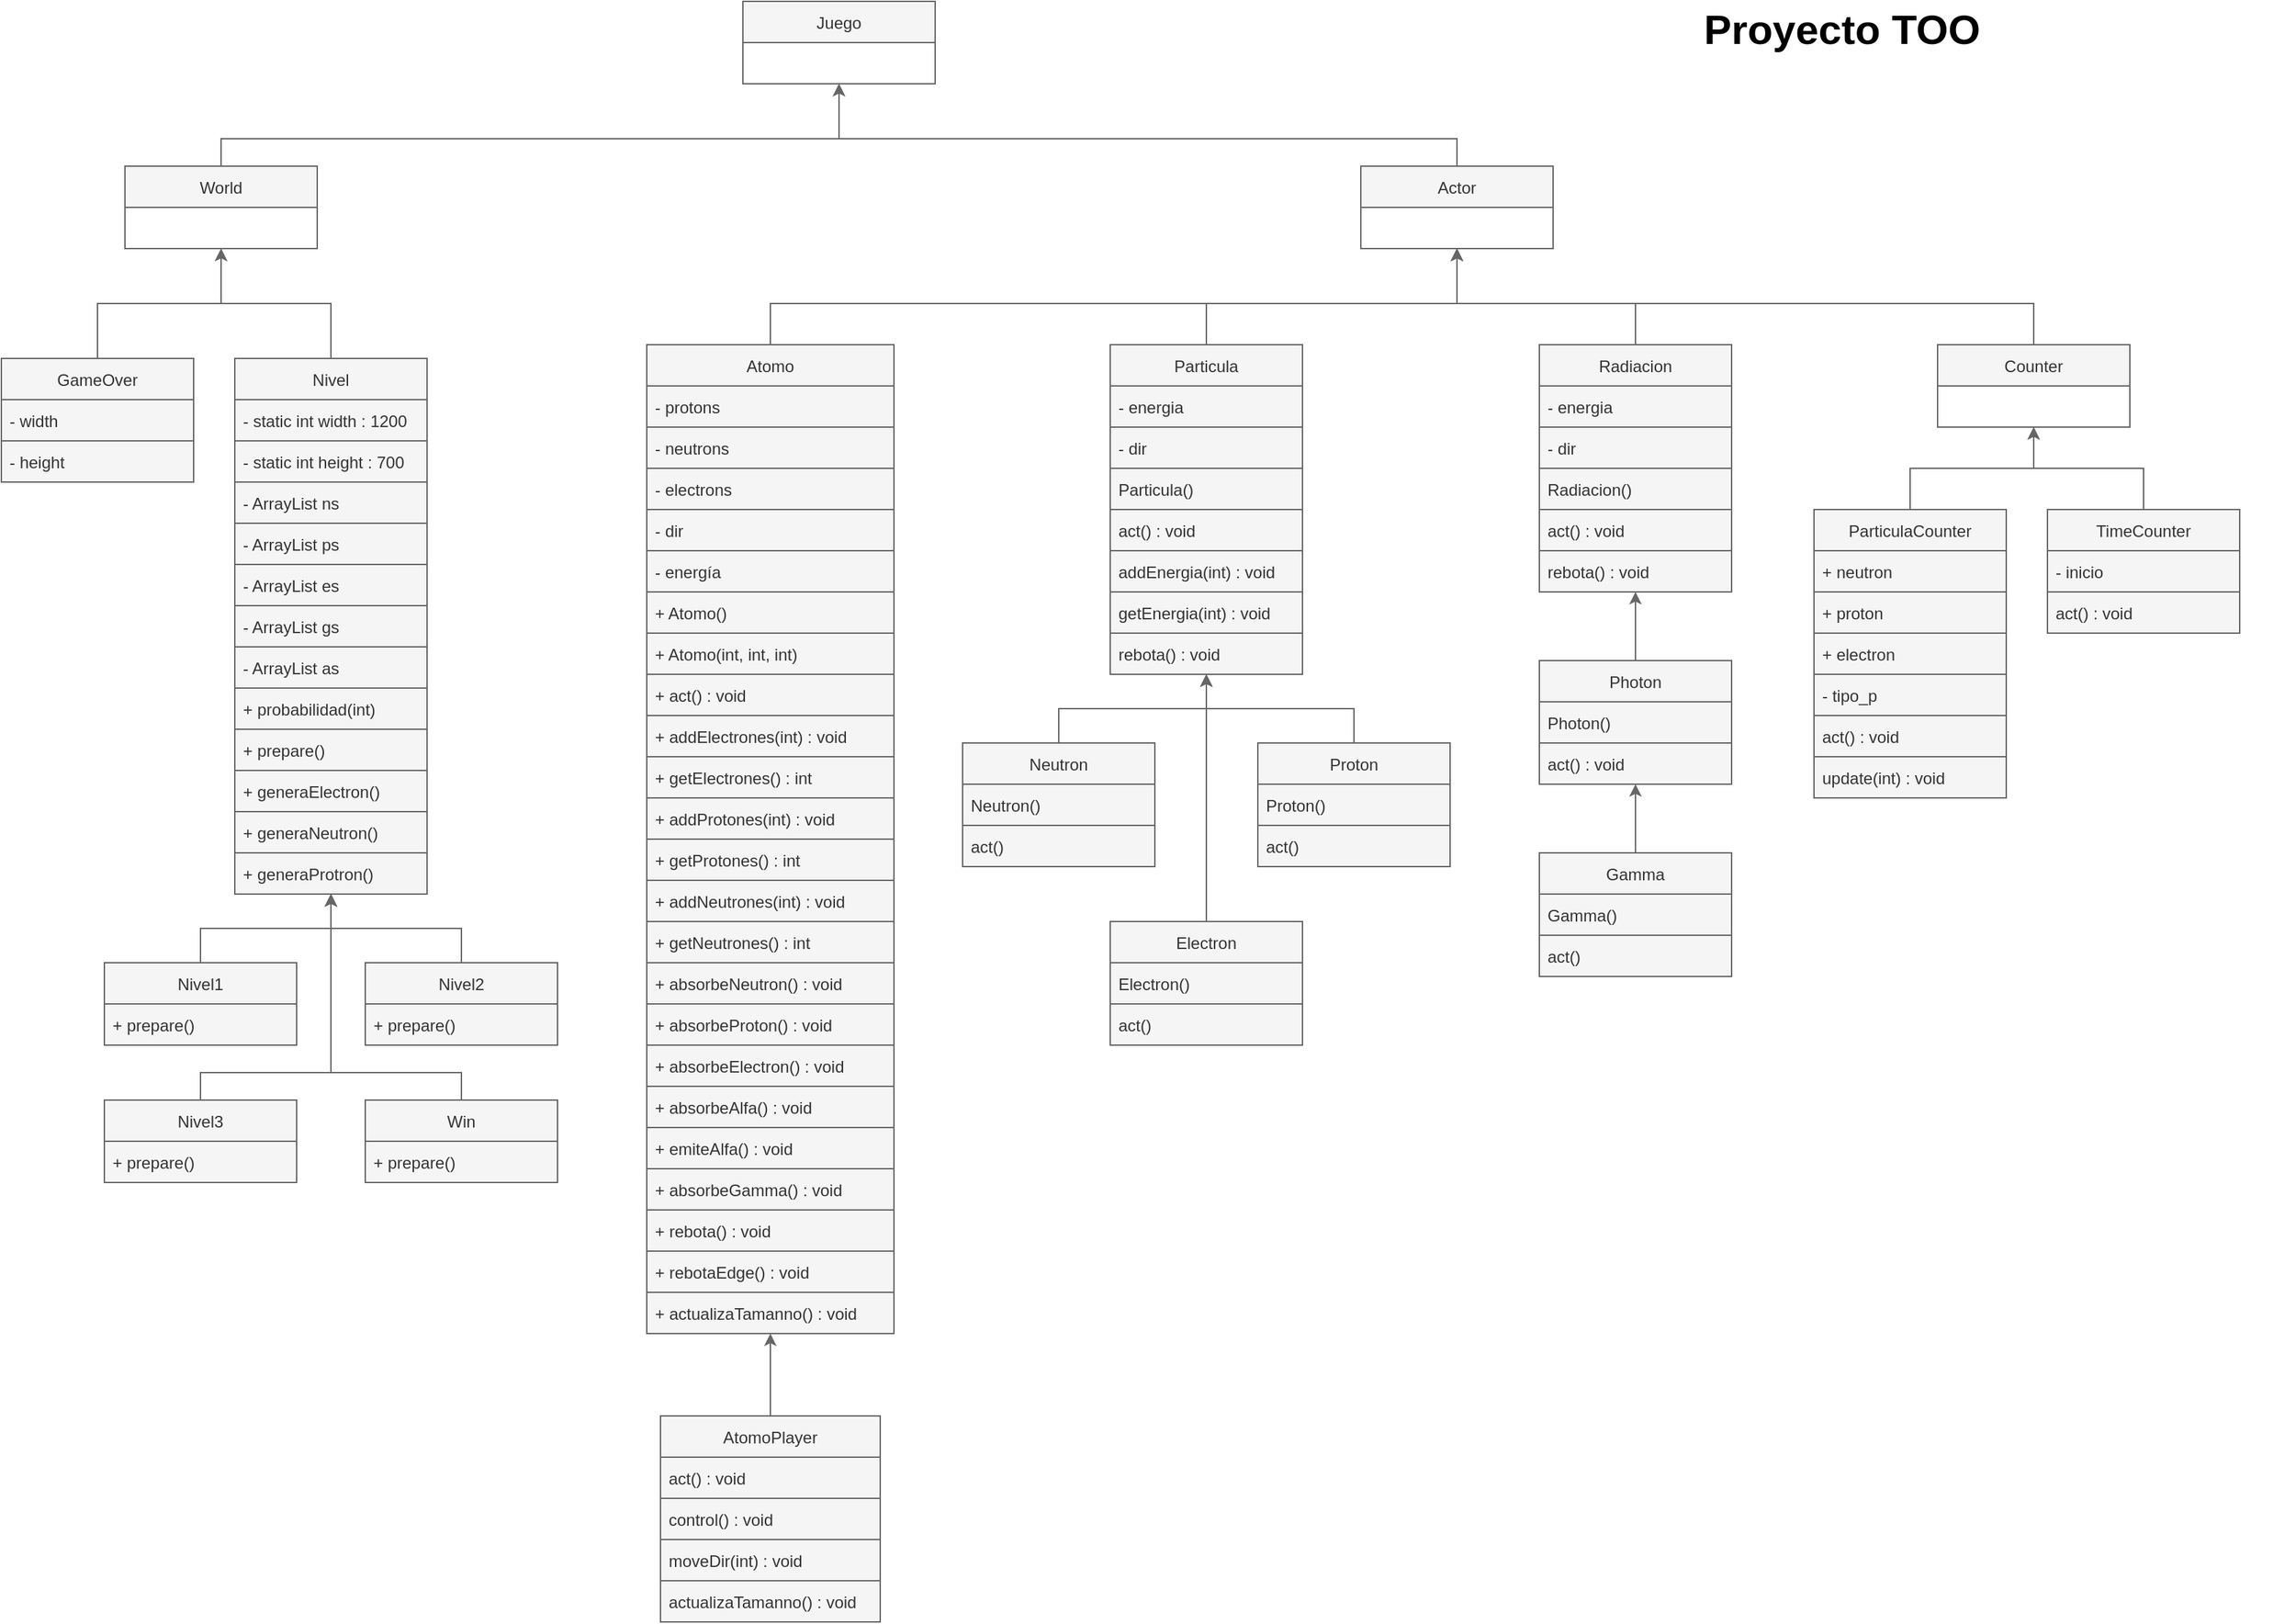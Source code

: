 <mxfile version="19.0.0" type="device"><diagram name="Page-1" id="929967ad-93f9-6ef4-fab6-5d389245f69c"><mxGraphModel dx="1953" dy="1684" grid="1" gridSize="10" guides="1" tooltips="1" connect="1" arrows="1" fold="1" page="1" pageScale="1.5" pageWidth="1169" pageHeight="826" background="none" math="0" shadow="0"><root><mxCell id="0" style=";html=1;"/><mxCell id="1" style=";html=1;" parent="0"/><mxCell id="1672d66443f91eb5-23" value="&lt;font style=&quot;font-size: 30px;&quot;&gt;Proyecto TOO&lt;/font&gt;" style="text;strokeColor=none;fillColor=none;html=1;fontSize=24;fontStyle=1;verticalAlign=middle;align=center;" parent="1" vertex="1"><mxGeometry x="1050" y="40" width="660" height="40" as="geometry"/></mxCell><mxCell id="9Eb0W257vRmYBk1aPoZu-35" style="edgeStyle=orthogonalEdgeStyle;rounded=0;orthogonalLoop=1;jettySize=auto;html=1;fillColor=#f5f5f5;strokeColor=#666666;" parent="1" source="9Eb0W257vRmYBk1aPoZu-1" target="9Eb0W257vRmYBk1aPoZu-31" edge="1"><mxGeometry relative="1" as="geometry"/></mxCell><mxCell id="9Eb0W257vRmYBk1aPoZu-1" value="Nivel" style="swimlane;fontStyle=0;childLayout=stackLayout;horizontal=1;startSize=30;horizontalStack=0;resizeParent=1;resizeParentMax=0;resizeLast=0;collapsible=1;marginBottom=0;fillColor=#f5f5f5;fontColor=#333333;strokeColor=#666666;" parent="1" vertex="1"><mxGeometry x="210" y="300" width="140" height="390" as="geometry"/></mxCell><mxCell id="9Eb0W257vRmYBk1aPoZu-2" value="- static int width : 1200" style="text;strokeColor=#666666;fillColor=#f5f5f5;align=left;verticalAlign=middle;spacingLeft=4;spacingRight=4;overflow=hidden;points=[[0,0.5],[1,0.5]];portConstraint=eastwest;rotatable=0;fontColor=#333333;" parent="9Eb0W257vRmYBk1aPoZu-1" vertex="1"><mxGeometry y="30" width="140" height="30" as="geometry"/></mxCell><mxCell id="9Eb0W257vRmYBk1aPoZu-3" value="- static int height : 700" style="text;strokeColor=#666666;fillColor=#f5f5f5;align=left;verticalAlign=middle;spacingLeft=4;spacingRight=4;overflow=hidden;points=[[0,0.5],[1,0.5]];portConstraint=eastwest;rotatable=0;fontColor=#333333;" parent="9Eb0W257vRmYBk1aPoZu-1" vertex="1"><mxGeometry y="60" width="140" height="30" as="geometry"/></mxCell><mxCell id="9Eb0W257vRmYBk1aPoZu-4" value="- ArrayList ns" style="text;strokeColor=#666666;fillColor=#f5f5f5;align=left;verticalAlign=middle;spacingLeft=4;spacingRight=4;overflow=hidden;points=[[0,0.5],[1,0.5]];portConstraint=eastwest;rotatable=0;fontColor=#333333;" parent="9Eb0W257vRmYBk1aPoZu-1" vertex="1"><mxGeometry y="90" width="140" height="30" as="geometry"/></mxCell><mxCell id="9Eb0W257vRmYBk1aPoZu-6" value="- ArrayList ps" style="text;strokeColor=#666666;fillColor=#f5f5f5;align=left;verticalAlign=middle;spacingLeft=4;spacingRight=4;overflow=hidden;points=[[0,0.5],[1,0.5]];portConstraint=eastwest;rotatable=0;fontColor=#333333;" parent="9Eb0W257vRmYBk1aPoZu-1" vertex="1"><mxGeometry y="120" width="140" height="30" as="geometry"/></mxCell><mxCell id="9Eb0W257vRmYBk1aPoZu-7" value="- ArrayList es" style="text;strokeColor=#666666;fillColor=#f5f5f5;align=left;verticalAlign=middle;spacingLeft=4;spacingRight=4;overflow=hidden;points=[[0,0.5],[1,0.5]];portConstraint=eastwest;rotatable=0;fontColor=#333333;" parent="9Eb0W257vRmYBk1aPoZu-1" vertex="1"><mxGeometry y="150" width="140" height="30" as="geometry"/></mxCell><mxCell id="9Eb0W257vRmYBk1aPoZu-8" value="- ArrayList gs" style="text;strokeColor=#666666;fillColor=#f5f5f5;align=left;verticalAlign=middle;spacingLeft=4;spacingRight=4;overflow=hidden;points=[[0,0.5],[1,0.5]];portConstraint=eastwest;rotatable=0;fontColor=#333333;" parent="9Eb0W257vRmYBk1aPoZu-1" vertex="1"><mxGeometry y="180" width="140" height="30" as="geometry"/></mxCell><mxCell id="9Eb0W257vRmYBk1aPoZu-9" value="- ArrayList as" style="text;strokeColor=#666666;fillColor=#f5f5f5;align=left;verticalAlign=middle;spacingLeft=4;spacingRight=4;overflow=hidden;points=[[0,0.5],[1,0.5]];portConstraint=eastwest;rotatable=0;fontColor=#333333;" parent="9Eb0W257vRmYBk1aPoZu-1" vertex="1"><mxGeometry y="210" width="140" height="30" as="geometry"/></mxCell><mxCell id="9Eb0W257vRmYBk1aPoZu-15" value="" style="endArrow=none;html=1;rounded=0;entryX=0.996;entryY=0.03;entryDx=0;entryDy=0;entryPerimeter=0;exitX=-0.004;exitY=0.062;exitDx=0;exitDy=0;exitPerimeter=0;fillColor=#f5f5f5;strokeColor=#666666;" parent="9Eb0W257vRmYBk1aPoZu-1" source="9Eb0W257vRmYBk1aPoZu-10" target="9Eb0W257vRmYBk1aPoZu-10" edge="1"><mxGeometry width="50" height="50" relative="1" as="geometry"><mxPoint x="40" y="290" as="sourcePoint"/><mxPoint x="90" y="240" as="targetPoint"/></mxGeometry></mxCell><mxCell id="9Eb0W257vRmYBk1aPoZu-10" value="+ probabilidad(int)" style="text;strokeColor=#666666;fillColor=#f5f5f5;align=left;verticalAlign=middle;spacingLeft=4;spacingRight=4;overflow=hidden;points=[[0,0.5],[1,0.5]];portConstraint=eastwest;rotatable=0;fontColor=#333333;" parent="9Eb0W257vRmYBk1aPoZu-1" vertex="1"><mxGeometry y="240" width="140" height="30" as="geometry"/></mxCell><mxCell id="9Eb0W257vRmYBk1aPoZu-11" value="+ prepare()" style="text;strokeColor=#666666;fillColor=#f5f5f5;align=left;verticalAlign=middle;spacingLeft=4;spacingRight=4;overflow=hidden;points=[[0,0.5],[1,0.5]];portConstraint=eastwest;rotatable=0;fontColor=#333333;" parent="9Eb0W257vRmYBk1aPoZu-1" vertex="1"><mxGeometry y="270" width="140" height="30" as="geometry"/></mxCell><mxCell id="9Eb0W257vRmYBk1aPoZu-12" value="+ generaElectron()" style="text;strokeColor=#666666;fillColor=#f5f5f5;align=left;verticalAlign=middle;spacingLeft=4;spacingRight=4;overflow=hidden;points=[[0,0.5],[1,0.5]];portConstraint=eastwest;rotatable=0;fontColor=#333333;" parent="9Eb0W257vRmYBk1aPoZu-1" vertex="1"><mxGeometry y="300" width="140" height="30" as="geometry"/></mxCell><mxCell id="9Eb0W257vRmYBk1aPoZu-13" value="+ generaNeutron()" style="text;strokeColor=#666666;fillColor=#f5f5f5;align=left;verticalAlign=middle;spacingLeft=4;spacingRight=4;overflow=hidden;points=[[0,0.5],[1,0.5]];portConstraint=eastwest;rotatable=0;fontColor=#333333;" parent="9Eb0W257vRmYBk1aPoZu-1" vertex="1"><mxGeometry y="330" width="140" height="30" as="geometry"/></mxCell><mxCell id="9Eb0W257vRmYBk1aPoZu-14" value="+ generaProtron()" style="text;strokeColor=#666666;fillColor=#f5f5f5;align=left;verticalAlign=middle;spacingLeft=4;spacingRight=4;overflow=hidden;points=[[0,0.5],[1,0.5]];portConstraint=eastwest;rotatable=0;fontColor=#333333;" parent="9Eb0W257vRmYBk1aPoZu-1" vertex="1"><mxGeometry y="360" width="140" height="30" as="geometry"/></mxCell><mxCell id="DuOHy_T7z2Vydz9IBFkA-38" style="edgeStyle=orthogonalEdgeStyle;shape=connector;rounded=0;orthogonalLoop=1;jettySize=auto;html=1;labelBackgroundColor=default;fontFamily=Helvetica;fontSize=11;fontColor=default;endArrow=classic;strokeColor=#666666;fillColor=#f5f5f5;" edge="1" parent="1" source="9Eb0W257vRmYBk1aPoZu-16" target="9Eb0W257vRmYBk1aPoZu-1"><mxGeometry relative="1" as="geometry"/></mxCell><mxCell id="9Eb0W257vRmYBk1aPoZu-16" value="Nivel1" style="swimlane;fontStyle=0;childLayout=stackLayout;horizontal=1;startSize=30;horizontalStack=0;resizeParent=1;resizeParentMax=0;resizeLast=0;collapsible=1;marginBottom=0;strokeColor=#666666;fillColor=#f5f5f5;fontColor=#333333;" parent="1" vertex="1"><mxGeometry x="115" y="740" width="140" height="60" as="geometry"/></mxCell><mxCell id="9Eb0W257vRmYBk1aPoZu-17" value="+ prepare()" style="text;strokeColor=#666666;fillColor=#f5f5f5;align=left;verticalAlign=middle;spacingLeft=4;spacingRight=4;overflow=hidden;points=[[0,0.5],[1,0.5]];portConstraint=eastwest;rotatable=0;fontColor=#333333;" parent="9Eb0W257vRmYBk1aPoZu-16" vertex="1"><mxGeometry y="30" width="140" height="30" as="geometry"/></mxCell><mxCell id="DuOHy_T7z2Vydz9IBFkA-39" style="edgeStyle=orthogonalEdgeStyle;shape=connector;rounded=0;orthogonalLoop=1;jettySize=auto;html=1;labelBackgroundColor=default;fontFamily=Helvetica;fontSize=11;fontColor=default;endArrow=classic;strokeColor=#666666;fillColor=#f5f5f5;" edge="1" parent="1" source="9Eb0W257vRmYBk1aPoZu-20" target="9Eb0W257vRmYBk1aPoZu-1"><mxGeometry relative="1" as="geometry"/></mxCell><mxCell id="9Eb0W257vRmYBk1aPoZu-20" value="Nivel2" style="swimlane;fontStyle=0;childLayout=stackLayout;horizontal=1;startSize=30;horizontalStack=0;resizeParent=1;resizeParentMax=0;resizeLast=0;collapsible=1;marginBottom=0;strokeColor=#666666;fillColor=#f5f5f5;fontColor=#333333;" parent="1" vertex="1"><mxGeometry x="305" y="740" width="140" height="60" as="geometry"/></mxCell><mxCell id="9Eb0W257vRmYBk1aPoZu-21" value="+ prepare()" style="text;strokeColor=#666666;fillColor=#f5f5f5;align=left;verticalAlign=middle;spacingLeft=4;spacingRight=4;overflow=hidden;points=[[0,0.5],[1,0.5]];portConstraint=eastwest;rotatable=0;fontColor=#333333;" parent="9Eb0W257vRmYBk1aPoZu-20" vertex="1"><mxGeometry y="30" width="140" height="30" as="geometry"/></mxCell><mxCell id="DuOHy_T7z2Vydz9IBFkA-41" style="edgeStyle=orthogonalEdgeStyle;shape=connector;rounded=0;orthogonalLoop=1;jettySize=auto;html=1;labelBackgroundColor=default;fontFamily=Helvetica;fontSize=11;fontColor=default;endArrow=classic;strokeColor=#666666;fillColor=#f5f5f5;" edge="1" parent="1" source="9Eb0W257vRmYBk1aPoZu-22" target="9Eb0W257vRmYBk1aPoZu-1"><mxGeometry relative="1" as="geometry"><Array as="points"><mxPoint x="185" y="820"/><mxPoint x="280" y="820"/></Array></mxGeometry></mxCell><mxCell id="9Eb0W257vRmYBk1aPoZu-22" value="Nivel3" style="swimlane;fontStyle=0;childLayout=stackLayout;horizontal=1;startSize=30;horizontalStack=0;resizeParent=1;resizeParentMax=0;resizeLast=0;collapsible=1;marginBottom=0;strokeColor=#666666;fillColor=#f5f5f5;fontColor=#333333;" parent="1" vertex="1"><mxGeometry x="115" y="840" width="140" height="60" as="geometry"/></mxCell><mxCell id="9Eb0W257vRmYBk1aPoZu-23" value="+ prepare()" style="text;strokeColor=#666666;fillColor=#f5f5f5;align=left;verticalAlign=middle;spacingLeft=4;spacingRight=4;overflow=hidden;points=[[0,0.5],[1,0.5]];portConstraint=eastwest;rotatable=0;fontColor=#333333;" parent="9Eb0W257vRmYBk1aPoZu-22" vertex="1"><mxGeometry y="30" width="140" height="30" as="geometry"/></mxCell><mxCell id="DuOHy_T7z2Vydz9IBFkA-50" style="edgeStyle=orthogonalEdgeStyle;shape=connector;rounded=0;orthogonalLoop=1;jettySize=auto;html=1;labelBackgroundColor=default;fontFamily=Helvetica;fontSize=11;fontColor=default;endArrow=classic;strokeColor=#666666;fillColor=#f5f5f5;" edge="1" parent="1" source="9Eb0W257vRmYBk1aPoZu-31" target="9Eb0W257vRmYBk1aPoZu-114"><mxGeometry relative="1" as="geometry"><Array as="points"><mxPoint x="200" y="140"/><mxPoint x="650" y="140"/></Array></mxGeometry></mxCell><mxCell id="9Eb0W257vRmYBk1aPoZu-31" value="World" style="swimlane;fontStyle=0;childLayout=stackLayout;horizontal=1;startSize=30;horizontalStack=0;resizeParent=1;resizeParentMax=0;resizeLast=0;collapsible=1;marginBottom=0;strokeColor=#666666;fillColor=#f5f5f5;fontColor=#333333;" parent="1" vertex="1"><mxGeometry x="130" y="160" width="140" height="60" as="geometry"/></mxCell><mxCell id="DuOHy_T7z2Vydz9IBFkA-51" style="edgeStyle=orthogonalEdgeStyle;shape=connector;rounded=0;orthogonalLoop=1;jettySize=auto;html=1;labelBackgroundColor=default;fontFamily=Helvetica;fontSize=11;fontColor=default;endArrow=classic;strokeColor=#666666;fillColor=#f5f5f5;" edge="1" parent="1" source="9Eb0W257vRmYBk1aPoZu-36" target="9Eb0W257vRmYBk1aPoZu-114"><mxGeometry relative="1" as="geometry"><Array as="points"><mxPoint x="1100" y="140"/><mxPoint x="650" y="140"/></Array></mxGeometry></mxCell><mxCell id="9Eb0W257vRmYBk1aPoZu-36" value="Actor" style="swimlane;fontStyle=0;childLayout=stackLayout;horizontal=1;startSize=30;horizontalStack=0;resizeParent=1;resizeParentMax=0;resizeLast=0;collapsible=1;marginBottom=0;strokeColor=#666666;fillColor=#f5f5f5;fontColor=#333333;" parent="1" vertex="1"><mxGeometry x="1030" y="160" width="140" height="60" as="geometry"/></mxCell><mxCell id="DuOHy_T7z2Vydz9IBFkA-46" style="edgeStyle=orthogonalEdgeStyle;shape=connector;rounded=0;orthogonalLoop=1;jettySize=auto;html=1;labelBackgroundColor=default;fontFamily=Helvetica;fontSize=11;fontColor=default;endArrow=classic;strokeColor=#666666;fillColor=#f5f5f5;" edge="1" parent="1" source="9Eb0W257vRmYBk1aPoZu-40" target="9Eb0W257vRmYBk1aPoZu-36"><mxGeometry relative="1" as="geometry"><Array as="points"><mxPoint x="600" y="260"/><mxPoint x="1100" y="260"/></Array></mxGeometry></mxCell><mxCell id="9Eb0W257vRmYBk1aPoZu-40" value="Atomo" style="swimlane;fontStyle=0;childLayout=stackLayout;horizontal=1;startSize=30;horizontalStack=0;resizeParent=1;resizeParentMax=0;resizeLast=0;collapsible=1;marginBottom=0;strokeColor=#666666;fillColor=#f5f5f5;fontColor=#333333;" parent="1" vertex="1"><mxGeometry x="510" y="290" width="180" height="720" as="geometry"/></mxCell><mxCell id="9Eb0W257vRmYBk1aPoZu-41" value="- protons" style="text;strokeColor=#666666;fillColor=#f5f5f5;align=left;verticalAlign=middle;spacingLeft=4;spacingRight=4;overflow=hidden;points=[[0,0.5],[1,0.5]];portConstraint=eastwest;rotatable=0;fontColor=#333333;" parent="9Eb0W257vRmYBk1aPoZu-40" vertex="1"><mxGeometry y="30" width="180" height="30" as="geometry"/></mxCell><mxCell id="9Eb0W257vRmYBk1aPoZu-42" value="- neutrons" style="text;strokeColor=#666666;fillColor=#f5f5f5;align=left;verticalAlign=middle;spacingLeft=4;spacingRight=4;overflow=hidden;points=[[0,0.5],[1,0.5]];portConstraint=eastwest;rotatable=0;fontColor=#333333;" parent="9Eb0W257vRmYBk1aPoZu-40" vertex="1"><mxGeometry y="60" width="180" height="30" as="geometry"/></mxCell><mxCell id="9Eb0W257vRmYBk1aPoZu-43" value="- electrons" style="text;strokeColor=#666666;fillColor=#f5f5f5;align=left;verticalAlign=middle;spacingLeft=4;spacingRight=4;overflow=hidden;points=[[0,0.5],[1,0.5]];portConstraint=eastwest;rotatable=0;fontColor=#333333;" parent="9Eb0W257vRmYBk1aPoZu-40" vertex="1"><mxGeometry y="90" width="180" height="30" as="geometry"/></mxCell><mxCell id="9Eb0W257vRmYBk1aPoZu-44" value="- dir" style="text;strokeColor=#666666;fillColor=#f5f5f5;align=left;verticalAlign=middle;spacingLeft=4;spacingRight=4;overflow=hidden;points=[[0,0.5],[1,0.5]];portConstraint=eastwest;rotatable=0;fontColor=#333333;" parent="9Eb0W257vRmYBk1aPoZu-40" vertex="1"><mxGeometry y="120" width="180" height="30" as="geometry"/></mxCell><mxCell id="9Eb0W257vRmYBk1aPoZu-45" value="- energía" style="text;strokeColor=#666666;fillColor=#f5f5f5;align=left;verticalAlign=middle;spacingLeft=4;spacingRight=4;overflow=hidden;points=[[0,0.5],[1,0.5]];portConstraint=eastwest;rotatable=0;fontColor=#333333;" parent="9Eb0W257vRmYBk1aPoZu-40" vertex="1"><mxGeometry y="150" width="180" height="30" as="geometry"/></mxCell><mxCell id="9Eb0W257vRmYBk1aPoZu-46" value="+ Atomo()" style="text;strokeColor=#666666;fillColor=#f5f5f5;align=left;verticalAlign=middle;spacingLeft=4;spacingRight=4;overflow=hidden;points=[[0,0.5],[1,0.5]];portConstraint=eastwest;rotatable=0;fontColor=#333333;" parent="9Eb0W257vRmYBk1aPoZu-40" vertex="1"><mxGeometry y="180" width="180" height="30" as="geometry"/></mxCell><mxCell id="9Eb0W257vRmYBk1aPoZu-47" value="+ Atomo(int, int, int)" style="text;strokeColor=#666666;fillColor=#f5f5f5;align=left;verticalAlign=middle;spacingLeft=4;spacingRight=4;overflow=hidden;points=[[0,0.5],[1,0.5]];portConstraint=eastwest;rotatable=0;fontColor=#333333;" parent="9Eb0W257vRmYBk1aPoZu-40" vertex="1"><mxGeometry y="210" width="180" height="30" as="geometry"/></mxCell><mxCell id="9Eb0W257vRmYBk1aPoZu-49" value="+ act() : void" style="text;strokeColor=#666666;fillColor=#f5f5f5;align=left;verticalAlign=middle;spacingLeft=4;spacingRight=4;overflow=hidden;points=[[0,0.5],[1,0.5]];portConstraint=eastwest;rotatable=0;fontColor=#333333;" parent="9Eb0W257vRmYBk1aPoZu-40" vertex="1"><mxGeometry y="240" width="180" height="30" as="geometry"/></mxCell><mxCell id="9Eb0W257vRmYBk1aPoZu-48" value="+ addElectrones(int) : void" style="text;strokeColor=#666666;fillColor=#f5f5f5;align=left;verticalAlign=middle;spacingLeft=4;spacingRight=4;overflow=hidden;points=[[0,0.5],[1,0.5]];portConstraint=eastwest;rotatable=0;fontColor=#333333;" parent="9Eb0W257vRmYBk1aPoZu-40" vertex="1"><mxGeometry y="270" width="180" height="30" as="geometry"/></mxCell><mxCell id="9Eb0W257vRmYBk1aPoZu-50" value="+ getElectrones() : int" style="text;strokeColor=#666666;fillColor=#f5f5f5;align=left;verticalAlign=middle;spacingLeft=4;spacingRight=4;overflow=hidden;points=[[0,0.5],[1,0.5]];portConstraint=eastwest;rotatable=0;fontColor=#333333;" parent="9Eb0W257vRmYBk1aPoZu-40" vertex="1"><mxGeometry y="300" width="180" height="30" as="geometry"/></mxCell><mxCell id="9Eb0W257vRmYBk1aPoZu-51" value="+ addProtones(int) : void" style="text;strokeColor=#666666;fillColor=#f5f5f5;align=left;verticalAlign=middle;spacingLeft=4;spacingRight=4;overflow=hidden;points=[[0,0.5],[1,0.5]];portConstraint=eastwest;rotatable=0;fontColor=#333333;" parent="9Eb0W257vRmYBk1aPoZu-40" vertex="1"><mxGeometry y="330" width="180" height="30" as="geometry"/></mxCell><mxCell id="9Eb0W257vRmYBk1aPoZu-52" value="+ getProtones() : int" style="text;strokeColor=#666666;fillColor=#f5f5f5;align=left;verticalAlign=middle;spacingLeft=4;spacingRight=4;overflow=hidden;points=[[0,0.5],[1,0.5]];portConstraint=eastwest;rotatable=0;fontColor=#333333;" parent="9Eb0W257vRmYBk1aPoZu-40" vertex="1"><mxGeometry y="360" width="180" height="30" as="geometry"/></mxCell><mxCell id="9Eb0W257vRmYBk1aPoZu-53" value="+ addNeutrones(int) : void" style="text;strokeColor=#666666;fillColor=#f5f5f5;align=left;verticalAlign=middle;spacingLeft=4;spacingRight=4;overflow=hidden;points=[[0,0.5],[1,0.5]];portConstraint=eastwest;rotatable=0;fontColor=#333333;" parent="9Eb0W257vRmYBk1aPoZu-40" vertex="1"><mxGeometry y="390" width="180" height="30" as="geometry"/></mxCell><mxCell id="9Eb0W257vRmYBk1aPoZu-54" value="+ getNeutrones() : int" style="text;strokeColor=#666666;fillColor=#f5f5f5;align=left;verticalAlign=middle;spacingLeft=4;spacingRight=4;overflow=hidden;points=[[0,0.5],[1,0.5]];portConstraint=eastwest;rotatable=0;fontColor=#333333;" parent="9Eb0W257vRmYBk1aPoZu-40" vertex="1"><mxGeometry y="420" width="180" height="30" as="geometry"/></mxCell><mxCell id="9Eb0W257vRmYBk1aPoZu-55" value="+ absorbeNeutron() : void" style="text;strokeColor=#666666;fillColor=#f5f5f5;align=left;verticalAlign=middle;spacingLeft=4;spacingRight=4;overflow=hidden;points=[[0,0.5],[1,0.5]];portConstraint=eastwest;rotatable=0;fontColor=#333333;" parent="9Eb0W257vRmYBk1aPoZu-40" vertex="1"><mxGeometry y="450" width="180" height="30" as="geometry"/></mxCell><mxCell id="9Eb0W257vRmYBk1aPoZu-56" value="+ absorbeProton() : void" style="text;strokeColor=#666666;fillColor=#f5f5f5;align=left;verticalAlign=middle;spacingLeft=4;spacingRight=4;overflow=hidden;points=[[0,0.5],[1,0.5]];portConstraint=eastwest;rotatable=0;fontColor=#333333;" parent="9Eb0W257vRmYBk1aPoZu-40" vertex="1"><mxGeometry y="480" width="180" height="30" as="geometry"/></mxCell><mxCell id="9Eb0W257vRmYBk1aPoZu-57" value="+ absorbeElectron() : void" style="text;strokeColor=#666666;fillColor=#f5f5f5;align=left;verticalAlign=middle;spacingLeft=4;spacingRight=4;overflow=hidden;points=[[0,0.5],[1,0.5]];portConstraint=eastwest;rotatable=0;fontColor=#333333;" parent="9Eb0W257vRmYBk1aPoZu-40" vertex="1"><mxGeometry y="510" width="180" height="30" as="geometry"/></mxCell><mxCell id="9Eb0W257vRmYBk1aPoZu-58" value="+ absorbeAlfa() : void" style="text;strokeColor=#666666;fillColor=#f5f5f5;align=left;verticalAlign=middle;spacingLeft=4;spacingRight=4;overflow=hidden;points=[[0,0.5],[1,0.5]];portConstraint=eastwest;rotatable=0;fontColor=#333333;" parent="9Eb0W257vRmYBk1aPoZu-40" vertex="1"><mxGeometry y="540" width="180" height="30" as="geometry"/></mxCell><mxCell id="9Eb0W257vRmYBk1aPoZu-59" value="+ emiteAlfa() : void" style="text;strokeColor=#666666;fillColor=#f5f5f5;align=left;verticalAlign=middle;spacingLeft=4;spacingRight=4;overflow=hidden;points=[[0,0.5],[1,0.5]];portConstraint=eastwest;rotatable=0;fontColor=#333333;" parent="9Eb0W257vRmYBk1aPoZu-40" vertex="1"><mxGeometry y="570" width="180" height="30" as="geometry"/></mxCell><mxCell id="9Eb0W257vRmYBk1aPoZu-60" value="+ absorbeGamma() : void" style="text;strokeColor=#666666;fillColor=#f5f5f5;align=left;verticalAlign=middle;spacingLeft=4;spacingRight=4;overflow=hidden;points=[[0,0.5],[1,0.5]];portConstraint=eastwest;rotatable=0;fontColor=#333333;" parent="9Eb0W257vRmYBk1aPoZu-40" vertex="1"><mxGeometry y="600" width="180" height="30" as="geometry"/></mxCell><mxCell id="9Eb0W257vRmYBk1aPoZu-61" value="+ rebota() : void" style="text;strokeColor=#666666;fillColor=#f5f5f5;align=left;verticalAlign=middle;spacingLeft=4;spacingRight=4;overflow=hidden;points=[[0,0.5],[1,0.5]];portConstraint=eastwest;rotatable=0;fontColor=#333333;" parent="9Eb0W257vRmYBk1aPoZu-40" vertex="1"><mxGeometry y="630" width="180" height="30" as="geometry"/></mxCell><mxCell id="9Eb0W257vRmYBk1aPoZu-62" value="+ rebotaEdge() : void" style="text;strokeColor=#666666;fillColor=#f5f5f5;align=left;verticalAlign=middle;spacingLeft=4;spacingRight=4;overflow=hidden;points=[[0,0.5],[1,0.5]];portConstraint=eastwest;rotatable=0;fontColor=#333333;" parent="9Eb0W257vRmYBk1aPoZu-40" vertex="1"><mxGeometry y="660" width="180" height="30" as="geometry"/></mxCell><mxCell id="9Eb0W257vRmYBk1aPoZu-63" value="+ actualizaTamanno() : void" style="text;strokeColor=#666666;fillColor=#f5f5f5;align=left;verticalAlign=middle;spacingLeft=4;spacingRight=4;overflow=hidden;points=[[0,0.5],[1,0.5]];portConstraint=eastwest;rotatable=0;fontColor=#333333;" parent="9Eb0W257vRmYBk1aPoZu-40" vertex="1"><mxGeometry y="690" width="180" height="30" as="geometry"/></mxCell><mxCell id="9Eb0W257vRmYBk1aPoZu-113" style="edgeStyle=orthogonalEdgeStyle;rounded=0;orthogonalLoop=1;jettySize=auto;html=1;fillColor=#f5f5f5;strokeColor=#666666;" parent="1" source="9Eb0W257vRmYBk1aPoZu-65" target="9Eb0W257vRmYBk1aPoZu-40" edge="1"><mxGeometry relative="1" as="geometry"/></mxCell><mxCell id="9Eb0W257vRmYBk1aPoZu-65" value="AtomoPlayer" style="swimlane;fontStyle=0;childLayout=stackLayout;horizontal=1;startSize=30;horizontalStack=0;resizeParent=1;resizeParentMax=0;resizeLast=0;collapsible=1;marginBottom=0;strokeColor=#666666;fillColor=#f5f5f5;fontColor=#333333;" parent="1" vertex="1"><mxGeometry x="520" y="1070" width="160" height="150" as="geometry"/></mxCell><mxCell id="9Eb0W257vRmYBk1aPoZu-66" value="act() : void" style="text;strokeColor=#666666;fillColor=#f5f5f5;align=left;verticalAlign=middle;spacingLeft=4;spacingRight=4;overflow=hidden;points=[[0,0.5],[1,0.5]];portConstraint=eastwest;rotatable=0;fontColor=#333333;" parent="9Eb0W257vRmYBk1aPoZu-65" vertex="1"><mxGeometry y="30" width="160" height="30" as="geometry"/></mxCell><mxCell id="9Eb0W257vRmYBk1aPoZu-67" value="control() : void" style="text;strokeColor=#666666;fillColor=#f5f5f5;align=left;verticalAlign=middle;spacingLeft=4;spacingRight=4;overflow=hidden;points=[[0,0.5],[1,0.5]];portConstraint=eastwest;rotatable=0;fontColor=#333333;" parent="9Eb0W257vRmYBk1aPoZu-65" vertex="1"><mxGeometry y="60" width="160" height="30" as="geometry"/></mxCell><mxCell id="9Eb0W257vRmYBk1aPoZu-68" value="moveDir(int) : void" style="text;strokeColor=#666666;fillColor=#f5f5f5;align=left;verticalAlign=middle;spacingLeft=4;spacingRight=4;overflow=hidden;points=[[0,0.5],[1,0.5]];portConstraint=eastwest;rotatable=0;fontColor=#333333;" parent="9Eb0W257vRmYBk1aPoZu-65" vertex="1"><mxGeometry y="90" width="160" height="30" as="geometry"/></mxCell><mxCell id="9Eb0W257vRmYBk1aPoZu-69" value="actualizaTamanno() : void" style="text;strokeColor=#666666;fillColor=#f5f5f5;align=left;verticalAlign=middle;spacingLeft=4;spacingRight=4;overflow=hidden;points=[[0,0.5],[1,0.5]];portConstraint=eastwest;rotatable=0;fontColor=#333333;" parent="9Eb0W257vRmYBk1aPoZu-65" vertex="1"><mxGeometry y="120" width="160" height="30" as="geometry"/></mxCell><mxCell id="DuOHy_T7z2Vydz9IBFkA-47" style="edgeStyle=orthogonalEdgeStyle;shape=connector;rounded=0;orthogonalLoop=1;jettySize=auto;html=1;labelBackgroundColor=default;fontFamily=Helvetica;fontSize=11;fontColor=default;endArrow=classic;strokeColor=#666666;fillColor=#f5f5f5;" edge="1" parent="1" source="9Eb0W257vRmYBk1aPoZu-70" target="9Eb0W257vRmYBk1aPoZu-36"><mxGeometry relative="1" as="geometry"><Array as="points"><mxPoint x="918" y="260"/><mxPoint x="1100" y="260"/></Array></mxGeometry></mxCell><mxCell id="9Eb0W257vRmYBk1aPoZu-70" value="Particula" style="swimlane;fontStyle=0;childLayout=stackLayout;horizontal=1;startSize=30;horizontalStack=0;resizeParent=1;resizeParentMax=0;resizeLast=0;collapsible=1;marginBottom=0;strokeColor=#666666;fillColor=#f5f5f5;fontColor=#333333;" parent="1" vertex="1"><mxGeometry x="847.5" y="290" width="140" height="240" as="geometry"/></mxCell><mxCell id="9Eb0W257vRmYBk1aPoZu-71" value="- energia" style="text;strokeColor=#666666;fillColor=#f5f5f5;align=left;verticalAlign=middle;spacingLeft=4;spacingRight=4;overflow=hidden;points=[[0,0.5],[1,0.5]];portConstraint=eastwest;rotatable=0;fontColor=#333333;" parent="9Eb0W257vRmYBk1aPoZu-70" vertex="1"><mxGeometry y="30" width="140" height="30" as="geometry"/></mxCell><mxCell id="9Eb0W257vRmYBk1aPoZu-74" value="- dir" style="text;strokeColor=#666666;fillColor=#f5f5f5;align=left;verticalAlign=middle;spacingLeft=4;spacingRight=4;overflow=hidden;points=[[0,0.5],[1,0.5]];portConstraint=eastwest;rotatable=0;fontColor=#333333;" parent="9Eb0W257vRmYBk1aPoZu-70" vertex="1"><mxGeometry y="60" width="140" height="30" as="geometry"/></mxCell><mxCell id="9Eb0W257vRmYBk1aPoZu-72" value="Particula()" style="text;strokeColor=#666666;fillColor=#f5f5f5;align=left;verticalAlign=middle;spacingLeft=4;spacingRight=4;overflow=hidden;points=[[0,0.5],[1,0.5]];portConstraint=eastwest;rotatable=0;fontColor=#333333;" parent="9Eb0W257vRmYBk1aPoZu-70" vertex="1"><mxGeometry y="90" width="140" height="30" as="geometry"/></mxCell><mxCell id="9Eb0W257vRmYBk1aPoZu-75" value="act() : void" style="text;strokeColor=#666666;fillColor=#f5f5f5;align=left;verticalAlign=middle;spacingLeft=4;spacingRight=4;overflow=hidden;points=[[0,0.5],[1,0.5]];portConstraint=eastwest;rotatable=0;fontColor=#333333;" parent="9Eb0W257vRmYBk1aPoZu-70" vertex="1"><mxGeometry y="120" width="140" height="30" as="geometry"/></mxCell><mxCell id="9Eb0W257vRmYBk1aPoZu-76" value="addEnergia(int) : void" style="text;strokeColor=#666666;fillColor=#f5f5f5;align=left;verticalAlign=middle;spacingLeft=4;spacingRight=4;overflow=hidden;points=[[0,0.5],[1,0.5]];portConstraint=eastwest;rotatable=0;fontColor=#333333;" parent="9Eb0W257vRmYBk1aPoZu-70" vertex="1"><mxGeometry y="150" width="140" height="30" as="geometry"/></mxCell><mxCell id="9Eb0W257vRmYBk1aPoZu-77" value="getEnergia(int) : void" style="text;strokeColor=#666666;fillColor=#f5f5f5;align=left;verticalAlign=middle;spacingLeft=4;spacingRight=4;overflow=hidden;points=[[0,0.5],[1,0.5]];portConstraint=eastwest;rotatable=0;fontColor=#333333;" parent="9Eb0W257vRmYBk1aPoZu-70" vertex="1"><mxGeometry y="180" width="140" height="30" as="geometry"/></mxCell><mxCell id="9Eb0W257vRmYBk1aPoZu-78" value="rebota() : void" style="text;strokeColor=#666666;fillColor=#f5f5f5;align=left;verticalAlign=middle;spacingLeft=4;spacingRight=4;overflow=hidden;points=[[0,0.5],[1,0.5]];portConstraint=eastwest;rotatable=0;fontColor=#333333;" parent="9Eb0W257vRmYBk1aPoZu-70" vertex="1"><mxGeometry y="210" width="140" height="30" as="geometry"/></mxCell><mxCell id="DuOHy_T7z2Vydz9IBFkA-44" style="edgeStyle=orthogonalEdgeStyle;shape=connector;rounded=0;orthogonalLoop=1;jettySize=auto;html=1;labelBackgroundColor=default;fontFamily=Helvetica;fontSize=11;fontColor=default;endArrow=classic;strokeColor=#666666;fillColor=#f5f5f5;" edge="1" parent="1" source="9Eb0W257vRmYBk1aPoZu-79" target="9Eb0W257vRmYBk1aPoZu-70"><mxGeometry relative="1" as="geometry"/></mxCell><mxCell id="9Eb0W257vRmYBk1aPoZu-79" value="Electron" style="swimlane;fontStyle=0;childLayout=stackLayout;horizontal=1;startSize=30;horizontalStack=0;resizeParent=1;resizeParentMax=0;resizeLast=0;collapsible=1;marginBottom=0;strokeColor=#666666;fillColor=#f5f5f5;fontColor=#333333;" parent="1" vertex="1"><mxGeometry x="847.5" y="710" width="140" height="90" as="geometry"/></mxCell><mxCell id="9Eb0W257vRmYBk1aPoZu-80" value="Electron()" style="text;strokeColor=#666666;fillColor=#f5f5f5;align=left;verticalAlign=middle;spacingLeft=4;spacingRight=4;overflow=hidden;points=[[0,0.5],[1,0.5]];portConstraint=eastwest;rotatable=0;fontColor=#333333;" parent="9Eb0W257vRmYBk1aPoZu-79" vertex="1"><mxGeometry y="30" width="140" height="30" as="geometry"/></mxCell><mxCell id="9Eb0W257vRmYBk1aPoZu-81" value="act()" style="text;strokeColor=#666666;fillColor=#f5f5f5;align=left;verticalAlign=middle;spacingLeft=4;spacingRight=4;overflow=hidden;points=[[0,0.5],[1,0.5]];portConstraint=eastwest;rotatable=0;fontColor=#333333;" parent="9Eb0W257vRmYBk1aPoZu-79" vertex="1"><mxGeometry y="60" width="140" height="30" as="geometry"/></mxCell><mxCell id="DuOHy_T7z2Vydz9IBFkA-42" style="edgeStyle=orthogonalEdgeStyle;shape=connector;rounded=0;orthogonalLoop=1;jettySize=auto;html=1;labelBackgroundColor=default;fontFamily=Helvetica;fontSize=11;fontColor=default;endArrow=classic;strokeColor=#666666;fillColor=#f5f5f5;" edge="1" parent="1" source="9Eb0W257vRmYBk1aPoZu-83" target="9Eb0W257vRmYBk1aPoZu-70"><mxGeometry relative="1" as="geometry"/></mxCell><mxCell id="9Eb0W257vRmYBk1aPoZu-83" value="Neutron" style="swimlane;fontStyle=0;childLayout=stackLayout;horizontal=1;startSize=30;horizontalStack=0;resizeParent=1;resizeParentMax=0;resizeLast=0;collapsible=1;marginBottom=0;strokeColor=#666666;fillColor=#f5f5f5;fontColor=#333333;" parent="1" vertex="1"><mxGeometry x="740" y="580" width="140" height="90" as="geometry"/></mxCell><mxCell id="9Eb0W257vRmYBk1aPoZu-84" value="Neutron()" style="text;strokeColor=#666666;fillColor=#f5f5f5;align=left;verticalAlign=middle;spacingLeft=4;spacingRight=4;overflow=hidden;points=[[0,0.5],[1,0.5]];portConstraint=eastwest;rotatable=0;fontColor=#333333;" parent="9Eb0W257vRmYBk1aPoZu-83" vertex="1"><mxGeometry y="30" width="140" height="30" as="geometry"/></mxCell><mxCell id="9Eb0W257vRmYBk1aPoZu-85" value="act()" style="text;strokeColor=#666666;fillColor=#f5f5f5;align=left;verticalAlign=middle;spacingLeft=4;spacingRight=4;overflow=hidden;points=[[0,0.5],[1,0.5]];portConstraint=eastwest;rotatable=0;fontColor=#333333;" parent="9Eb0W257vRmYBk1aPoZu-83" vertex="1"><mxGeometry y="60" width="140" height="30" as="geometry"/></mxCell><mxCell id="DuOHy_T7z2Vydz9IBFkA-43" style="edgeStyle=orthogonalEdgeStyle;shape=connector;rounded=0;orthogonalLoop=1;jettySize=auto;html=1;labelBackgroundColor=default;fontFamily=Helvetica;fontSize=11;fontColor=default;endArrow=classic;strokeColor=#666666;fillColor=#f5f5f5;" edge="1" parent="1" source="9Eb0W257vRmYBk1aPoZu-86" target="9Eb0W257vRmYBk1aPoZu-70"><mxGeometry relative="1" as="geometry"/></mxCell><mxCell id="9Eb0W257vRmYBk1aPoZu-86" value="Proton" style="swimlane;fontStyle=0;childLayout=stackLayout;horizontal=1;startSize=30;horizontalStack=0;resizeParent=1;resizeParentMax=0;resizeLast=0;collapsible=1;marginBottom=0;strokeColor=#666666;fillColor=#f5f5f5;fontColor=#333333;" parent="1" vertex="1"><mxGeometry x="955" y="580" width="140" height="90" as="geometry"/></mxCell><mxCell id="9Eb0W257vRmYBk1aPoZu-87" value="Proton()" style="text;strokeColor=#666666;fillColor=#f5f5f5;align=left;verticalAlign=middle;spacingLeft=4;spacingRight=4;overflow=hidden;points=[[0,0.5],[1,0.5]];portConstraint=eastwest;rotatable=0;fontColor=#333333;" parent="9Eb0W257vRmYBk1aPoZu-86" vertex="1"><mxGeometry y="30" width="140" height="30" as="geometry"/></mxCell><mxCell id="9Eb0W257vRmYBk1aPoZu-88" value="act()" style="text;strokeColor=#666666;fillColor=#f5f5f5;align=left;verticalAlign=middle;spacingLeft=4;spacingRight=4;overflow=hidden;points=[[0,0.5],[1,0.5]];portConstraint=eastwest;rotatable=0;fontColor=#333333;" parent="9Eb0W257vRmYBk1aPoZu-86" vertex="1"><mxGeometry y="60" width="140" height="30" as="geometry"/></mxCell><mxCell id="DuOHy_T7z2Vydz9IBFkA-48" style="edgeStyle=orthogonalEdgeStyle;shape=connector;rounded=0;orthogonalLoop=1;jettySize=auto;html=1;labelBackgroundColor=default;fontFamily=Helvetica;fontSize=11;fontColor=default;endArrow=classic;strokeColor=#666666;fillColor=#f5f5f5;" edge="1" parent="1" source="9Eb0W257vRmYBk1aPoZu-89" target="9Eb0W257vRmYBk1aPoZu-36"><mxGeometry relative="1" as="geometry"><Array as="points"><mxPoint x="1230" y="260"/><mxPoint x="1100" y="260"/></Array></mxGeometry></mxCell><mxCell id="9Eb0W257vRmYBk1aPoZu-89" value="Radiacion" style="swimlane;fontStyle=0;childLayout=stackLayout;horizontal=1;startSize=30;horizontalStack=0;resizeParent=1;resizeParentMax=0;resizeLast=0;collapsible=1;marginBottom=0;strokeColor=#666666;fillColor=#f5f5f5;fontColor=#333333;" parent="1" vertex="1"><mxGeometry x="1160" y="290" width="140" height="180" as="geometry"/></mxCell><mxCell id="9Eb0W257vRmYBk1aPoZu-90" value="- energia" style="text;strokeColor=#666666;fillColor=#f5f5f5;align=left;verticalAlign=middle;spacingLeft=4;spacingRight=4;overflow=hidden;points=[[0,0.5],[1,0.5]];portConstraint=eastwest;rotatable=0;fontColor=#333333;" parent="9Eb0W257vRmYBk1aPoZu-89" vertex="1"><mxGeometry y="30" width="140" height="30" as="geometry"/></mxCell><mxCell id="9Eb0W257vRmYBk1aPoZu-91" value="- dir" style="text;strokeColor=#666666;fillColor=#f5f5f5;align=left;verticalAlign=middle;spacingLeft=4;spacingRight=4;overflow=hidden;points=[[0,0.5],[1,0.5]];portConstraint=eastwest;rotatable=0;fontColor=#333333;" parent="9Eb0W257vRmYBk1aPoZu-89" vertex="1"><mxGeometry y="60" width="140" height="30" as="geometry"/></mxCell><mxCell id="9Eb0W257vRmYBk1aPoZu-92" value="Radiacion()" style="text;strokeColor=#666666;fillColor=#f5f5f5;align=left;verticalAlign=middle;spacingLeft=4;spacingRight=4;overflow=hidden;points=[[0,0.5],[1,0.5]];portConstraint=eastwest;rotatable=0;fontColor=#333333;" parent="9Eb0W257vRmYBk1aPoZu-89" vertex="1"><mxGeometry y="90" width="140" height="30" as="geometry"/></mxCell><mxCell id="9Eb0W257vRmYBk1aPoZu-93" value="act() : void" style="text;strokeColor=#666666;fillColor=#f5f5f5;align=left;verticalAlign=middle;spacingLeft=4;spacingRight=4;overflow=hidden;points=[[0,0.5],[1,0.5]];portConstraint=eastwest;rotatable=0;fontColor=#333333;" parent="9Eb0W257vRmYBk1aPoZu-89" vertex="1"><mxGeometry y="120" width="140" height="30" as="geometry"/></mxCell><mxCell id="9Eb0W257vRmYBk1aPoZu-96" value="rebota() : void" style="text;strokeColor=#666666;fillColor=#f5f5f5;align=left;verticalAlign=middle;spacingLeft=4;spacingRight=4;overflow=hidden;points=[[0,0.5],[1,0.5]];portConstraint=eastwest;rotatable=0;fontColor=#333333;" parent="9Eb0W257vRmYBk1aPoZu-89" vertex="1"><mxGeometry y="150" width="140" height="30" as="geometry"/></mxCell><mxCell id="9Eb0W257vRmYBk1aPoZu-111" style="edgeStyle=orthogonalEdgeStyle;rounded=0;orthogonalLoop=1;jettySize=auto;html=1;fillColor=#f5f5f5;strokeColor=#666666;" parent="1" source="9Eb0W257vRmYBk1aPoZu-97" target="9Eb0W257vRmYBk1aPoZu-89" edge="1"><mxGeometry relative="1" as="geometry"/></mxCell><mxCell id="9Eb0W257vRmYBk1aPoZu-97" value="Photon" style="swimlane;fontStyle=0;childLayout=stackLayout;horizontal=1;startSize=30;horizontalStack=0;resizeParent=1;resizeParentMax=0;resizeLast=0;collapsible=1;marginBottom=0;strokeColor=#666666;fillColor=#f5f5f5;fontColor=#333333;" parent="1" vertex="1"><mxGeometry x="1160" y="520" width="140" height="90" as="geometry"/></mxCell><mxCell id="9Eb0W257vRmYBk1aPoZu-98" value="Photon()" style="text;strokeColor=#666666;fillColor=#f5f5f5;align=left;verticalAlign=middle;spacingLeft=4;spacingRight=4;overflow=hidden;points=[[0,0.5],[1,0.5]];portConstraint=eastwest;rotatable=0;fontColor=#333333;" parent="9Eb0W257vRmYBk1aPoZu-97" vertex="1"><mxGeometry y="30" width="140" height="30" as="geometry"/></mxCell><mxCell id="9Eb0W257vRmYBk1aPoZu-99" value="act() : void" style="text;strokeColor=#666666;fillColor=#f5f5f5;align=left;verticalAlign=middle;spacingLeft=4;spacingRight=4;overflow=hidden;points=[[0,0.5],[1,0.5]];portConstraint=eastwest;rotatable=0;fontColor=#333333;" parent="9Eb0W257vRmYBk1aPoZu-97" vertex="1"><mxGeometry y="60" width="140" height="30" as="geometry"/></mxCell><mxCell id="9Eb0W257vRmYBk1aPoZu-112" style="edgeStyle=orthogonalEdgeStyle;rounded=0;orthogonalLoop=1;jettySize=auto;html=1;fillColor=#f5f5f5;strokeColor=#666666;" parent="1" source="9Eb0W257vRmYBk1aPoZu-100" target="9Eb0W257vRmYBk1aPoZu-97" edge="1"><mxGeometry relative="1" as="geometry"/></mxCell><mxCell id="9Eb0W257vRmYBk1aPoZu-100" value="Gamma" style="swimlane;fontStyle=0;childLayout=stackLayout;horizontal=1;startSize=30;horizontalStack=0;resizeParent=1;resizeParentMax=0;resizeLast=0;collapsible=1;marginBottom=0;strokeColor=#666666;fillColor=#f5f5f5;fontColor=#333333;" parent="1" vertex="1"><mxGeometry x="1160" y="660" width="140" height="90" as="geometry"/></mxCell><mxCell id="9Eb0W257vRmYBk1aPoZu-101" value="Gamma()" style="text;strokeColor=#666666;fillColor=#f5f5f5;align=left;verticalAlign=middle;spacingLeft=4;spacingRight=4;overflow=hidden;points=[[0,0.5],[1,0.5]];portConstraint=eastwest;rotatable=0;fontColor=#333333;" parent="9Eb0W257vRmYBk1aPoZu-100" vertex="1"><mxGeometry y="30" width="140" height="30" as="geometry"/></mxCell><mxCell id="9Eb0W257vRmYBk1aPoZu-102" value="act()" style="text;strokeColor=#666666;fillColor=#f5f5f5;align=left;verticalAlign=middle;spacingLeft=4;spacingRight=4;overflow=hidden;points=[[0,0.5],[1,0.5]];portConstraint=eastwest;rotatable=0;fontColor=#333333;" parent="9Eb0W257vRmYBk1aPoZu-100" vertex="1"><mxGeometry y="60" width="140" height="30" as="geometry"/></mxCell><mxCell id="9Eb0W257vRmYBk1aPoZu-114" value="Juego" style="swimlane;fontStyle=0;childLayout=stackLayout;horizontal=1;startSize=30;horizontalStack=0;resizeParent=1;resizeParentMax=0;resizeLast=0;collapsible=1;marginBottom=0;strokeColor=#666666;fillColor=#f5f5f5;fontColor=#333333;" parent="1" vertex="1"><mxGeometry x="580" y="40" width="140" height="60" as="geometry"/></mxCell><mxCell id="DuOHy_T7z2Vydz9IBFkA-12" style="edgeStyle=orthogonalEdgeStyle;rounded=0;orthogonalLoop=1;jettySize=auto;html=1;strokeColor=#666666;fillColor=#f5f5f5;" edge="1" parent="1" source="DuOHy_T7z2Vydz9IBFkA-1" target="9Eb0W257vRmYBk1aPoZu-31"><mxGeometry relative="1" as="geometry"/></mxCell><mxCell id="DuOHy_T7z2Vydz9IBFkA-1" value="GameOver" style="swimlane;fontStyle=0;childLayout=stackLayout;horizontal=1;startSize=30;horizontalStack=0;resizeParent=1;resizeParentMax=0;resizeLast=0;collapsible=1;marginBottom=0;strokeColor=#666666;fillColor=#f5f5f5;fontColor=#333333;" vertex="1" parent="1"><mxGeometry x="40" y="300" width="140" height="90" as="geometry"/></mxCell><mxCell id="DuOHy_T7z2Vydz9IBFkA-2" value="- width" style="text;strokeColor=#666666;fillColor=#f5f5f5;align=left;verticalAlign=middle;spacingLeft=4;spacingRight=4;overflow=hidden;points=[[0,0.5],[1,0.5]];portConstraint=eastwest;rotatable=0;fontColor=#333333;" vertex="1" parent="DuOHy_T7z2Vydz9IBFkA-1"><mxGeometry y="30" width="140" height="30" as="geometry"/></mxCell><mxCell id="DuOHy_T7z2Vydz9IBFkA-3" value="- height" style="text;strokeColor=#666666;fillColor=#f5f5f5;align=left;verticalAlign=middle;spacingLeft=4;spacingRight=4;overflow=hidden;points=[[0,0.5],[1,0.5]];portConstraint=eastwest;rotatable=0;fontColor=#333333;" vertex="1" parent="DuOHy_T7z2Vydz9IBFkA-1"><mxGeometry y="60" width="140" height="30" as="geometry"/></mxCell><mxCell id="DuOHy_T7z2Vydz9IBFkA-40" style="edgeStyle=orthogonalEdgeStyle;shape=connector;rounded=0;orthogonalLoop=1;jettySize=auto;html=1;labelBackgroundColor=default;fontFamily=Helvetica;fontSize=11;fontColor=default;endArrow=classic;strokeColor=#666666;fillColor=#f5f5f5;" edge="1" parent="1" source="DuOHy_T7z2Vydz9IBFkA-8" target="9Eb0W257vRmYBk1aPoZu-1"><mxGeometry relative="1" as="geometry"><Array as="points"><mxPoint x="375" y="820"/><mxPoint x="280" y="820"/></Array></mxGeometry></mxCell><mxCell id="DuOHy_T7z2Vydz9IBFkA-8" value="Win" style="swimlane;fontStyle=0;childLayout=stackLayout;horizontal=1;startSize=30;horizontalStack=0;resizeParent=1;resizeParentMax=0;resizeLast=0;collapsible=1;marginBottom=0;strokeColor=#666666;fillColor=#f5f5f5;fontColor=#333333;" vertex="1" parent="1"><mxGeometry x="305" y="840" width="140" height="60" as="geometry"/></mxCell><mxCell id="DuOHy_T7z2Vydz9IBFkA-9" value="+ prepare()" style="text;strokeColor=#666666;fillColor=#f5f5f5;align=left;verticalAlign=middle;spacingLeft=4;spacingRight=4;overflow=hidden;points=[[0,0.5],[1,0.5]];portConstraint=eastwest;rotatable=0;fontColor=#333333;" vertex="1" parent="DuOHy_T7z2Vydz9IBFkA-8"><mxGeometry y="30" width="140" height="30" as="geometry"/></mxCell><mxCell id="DuOHy_T7z2Vydz9IBFkA-49" style="edgeStyle=orthogonalEdgeStyle;shape=connector;rounded=0;orthogonalLoop=1;jettySize=auto;html=1;labelBackgroundColor=default;fontFamily=Helvetica;fontSize=11;fontColor=default;endArrow=classic;strokeColor=#666666;fillColor=#f5f5f5;" edge="1" parent="1" source="DuOHy_T7z2Vydz9IBFkA-13" target="9Eb0W257vRmYBk1aPoZu-36"><mxGeometry relative="1" as="geometry"><Array as="points"><mxPoint x="1520" y="260"/><mxPoint x="1100" y="260"/></Array></mxGeometry></mxCell><mxCell id="DuOHy_T7z2Vydz9IBFkA-13" value="Counter" style="swimlane;fontStyle=0;childLayout=stackLayout;horizontal=1;startSize=30;horizontalStack=0;resizeParent=1;resizeParentMax=0;resizeLast=0;collapsible=1;marginBottom=0;strokeColor=#666666;fillColor=#f5f5f5;fontColor=#333333;" vertex="1" parent="1"><mxGeometry x="1450" y="290" width="140" height="60" as="geometry"/></mxCell><mxCell id="DuOHy_T7z2Vydz9IBFkA-28" style="edgeStyle=orthogonalEdgeStyle;rounded=0;orthogonalLoop=1;jettySize=auto;html=1;strokeColor=#666666;fillColor=#f5f5f5;" edge="1" parent="1" source="DuOHy_T7z2Vydz9IBFkA-21" target="DuOHy_T7z2Vydz9IBFkA-13"><mxGeometry relative="1" as="geometry"/></mxCell><mxCell id="DuOHy_T7z2Vydz9IBFkA-21" value="ParticulaCounter" style="swimlane;fontStyle=0;childLayout=stackLayout;horizontal=1;startSize=30;horizontalStack=0;resizeParent=1;resizeParentMax=0;resizeLast=0;collapsible=1;marginBottom=0;strokeColor=#666666;fillColor=#f5f5f5;fontColor=#333333;" vertex="1" parent="1"><mxGeometry x="1360" y="410" width="140" height="210" as="geometry"/></mxCell><mxCell id="DuOHy_T7z2Vydz9IBFkA-22" value="+ neutron" style="text;strokeColor=#666666;fillColor=#f5f5f5;align=left;verticalAlign=middle;spacingLeft=4;spacingRight=4;overflow=hidden;points=[[0,0.5],[1,0.5]];portConstraint=eastwest;rotatable=0;fontColor=#333333;" vertex="1" parent="DuOHy_T7z2Vydz9IBFkA-21"><mxGeometry y="30" width="140" height="30" as="geometry"/></mxCell><mxCell id="DuOHy_T7z2Vydz9IBFkA-24" value="+ proton" style="text;strokeColor=#666666;fillColor=#f5f5f5;align=left;verticalAlign=middle;spacingLeft=4;spacingRight=4;overflow=hidden;points=[[0,0.5],[1,0.5]];portConstraint=eastwest;rotatable=0;fontColor=#333333;" vertex="1" parent="DuOHy_T7z2Vydz9IBFkA-21"><mxGeometry y="60" width="140" height="30" as="geometry"/></mxCell><mxCell id="DuOHy_T7z2Vydz9IBFkA-25" value="+ electron" style="text;strokeColor=#666666;fillColor=#f5f5f5;align=left;verticalAlign=middle;spacingLeft=4;spacingRight=4;overflow=hidden;points=[[0,0.5],[1,0.5]];portConstraint=eastwest;rotatable=0;fontColor=#333333;" vertex="1" parent="DuOHy_T7z2Vydz9IBFkA-21"><mxGeometry y="90" width="140" height="30" as="geometry"/></mxCell><mxCell id="DuOHy_T7z2Vydz9IBFkA-26" value="- tipo_p" style="text;strokeColor=#666666;fillColor=#f5f5f5;align=left;verticalAlign=middle;spacingLeft=4;spacingRight=4;overflow=hidden;points=[[0,0.5],[1,0.5]];portConstraint=eastwest;rotatable=0;fontColor=#333333;" vertex="1" parent="DuOHy_T7z2Vydz9IBFkA-21"><mxGeometry y="120" width="140" height="30" as="geometry"/></mxCell><mxCell id="DuOHy_T7z2Vydz9IBFkA-23" value="act() : void" style="text;strokeColor=#666666;fillColor=#f5f5f5;align=left;verticalAlign=middle;spacingLeft=4;spacingRight=4;overflow=hidden;points=[[0,0.5],[1,0.5]];portConstraint=eastwest;rotatable=0;fontColor=#333333;" vertex="1" parent="DuOHy_T7z2Vydz9IBFkA-21"><mxGeometry y="150" width="140" height="30" as="geometry"/></mxCell><mxCell id="DuOHy_T7z2Vydz9IBFkA-27" value="update(int) : void" style="text;strokeColor=#666666;fillColor=#f5f5f5;align=left;verticalAlign=middle;spacingLeft=4;spacingRight=4;overflow=hidden;points=[[0,0.5],[1,0.5]];portConstraint=eastwest;rotatable=0;fontColor=#333333;" vertex="1" parent="DuOHy_T7z2Vydz9IBFkA-21"><mxGeometry y="180" width="140" height="30" as="geometry"/></mxCell><mxCell id="DuOHy_T7z2Vydz9IBFkA-36" style="edgeStyle=orthogonalEdgeStyle;shape=connector;rounded=0;orthogonalLoop=1;jettySize=auto;html=1;labelBackgroundColor=default;fontFamily=Helvetica;fontSize=11;fontColor=default;endArrow=classic;strokeColor=#666666;fillColor=#f5f5f5;" edge="1" parent="1" source="DuOHy_T7z2Vydz9IBFkA-29" target="DuOHy_T7z2Vydz9IBFkA-13"><mxGeometry relative="1" as="geometry"/></mxCell><mxCell id="DuOHy_T7z2Vydz9IBFkA-29" value="TimeCounter" style="swimlane;fontStyle=0;childLayout=stackLayout;horizontal=1;startSize=30;horizontalStack=0;resizeParent=1;resizeParentMax=0;resizeLast=0;collapsible=1;marginBottom=0;strokeColor=#666666;fillColor=#f5f5f5;fontColor=#333333;" vertex="1" parent="1"><mxGeometry x="1530" y="410" width="140" height="90" as="geometry"/></mxCell><mxCell id="DuOHy_T7z2Vydz9IBFkA-33" value="- inicio" style="text;strokeColor=#666666;fillColor=#f5f5f5;align=left;verticalAlign=middle;spacingLeft=4;spacingRight=4;overflow=hidden;points=[[0,0.5],[1,0.5]];portConstraint=eastwest;rotatable=0;fontColor=#333333;" vertex="1" parent="DuOHy_T7z2Vydz9IBFkA-29"><mxGeometry y="30" width="140" height="30" as="geometry"/></mxCell><mxCell id="DuOHy_T7z2Vydz9IBFkA-34" value="act() : void" style="text;strokeColor=#666666;fillColor=#f5f5f5;align=left;verticalAlign=middle;spacingLeft=4;spacingRight=4;overflow=hidden;points=[[0,0.5],[1,0.5]];portConstraint=eastwest;rotatable=0;fontColor=#333333;" vertex="1" parent="DuOHy_T7z2Vydz9IBFkA-29"><mxGeometry y="60" width="140" height="30" as="geometry"/></mxCell></root></mxGraphModel></diagram></mxfile>